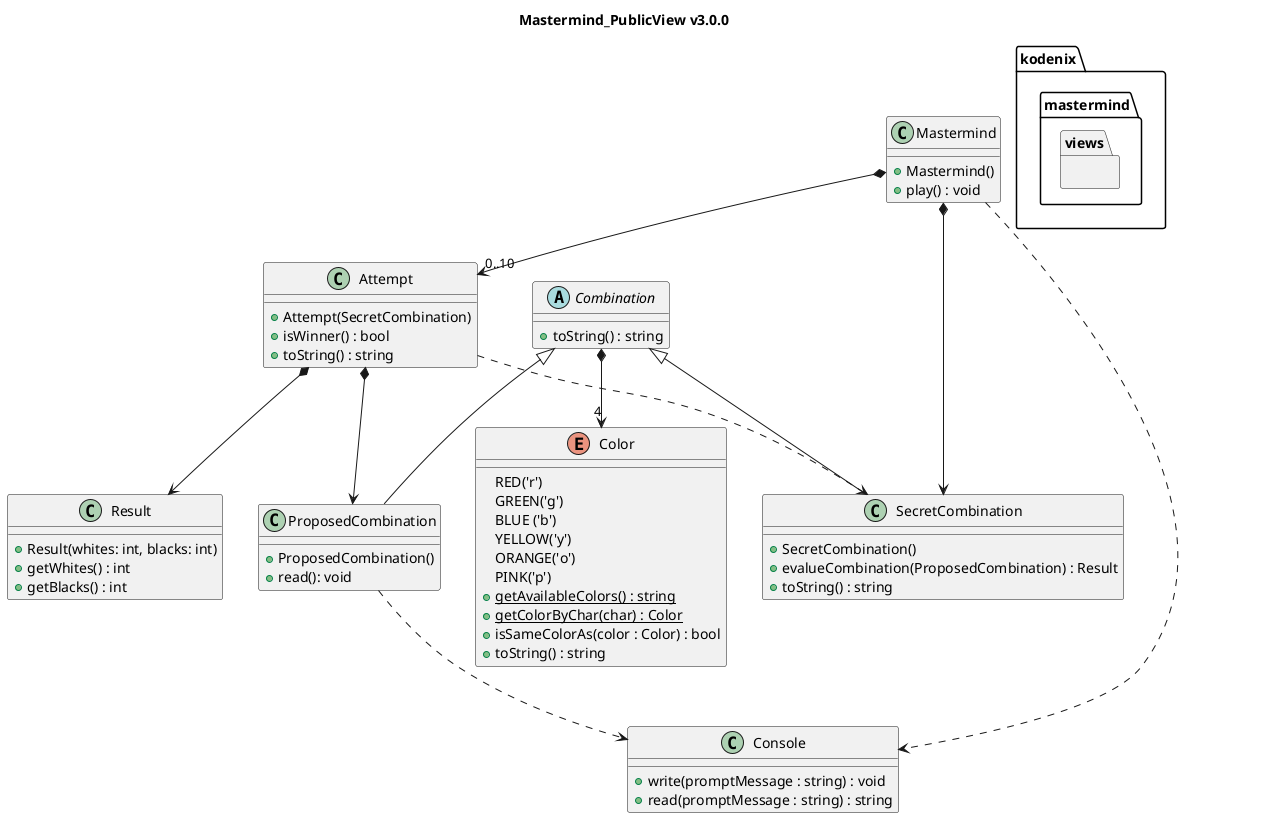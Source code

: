 @startuml Mastermind_PublicView_v3_0_0

title Mastermind_PublicView v3.0.0

package kodenix.mastermind.views { 


    
}


class Mastermind {
    +Mastermind()
    +play() : void
}

class Attempt{
    +Attempt(SecretCombination)
    +isWinner() : bool
    +toString() : string
}


class Result{
    +Result(whites: int, blacks: int)
    +getWhites() : int
    +getBlacks() : int
}

enum Color{
    RED('r')
    GREEN('g')
    BLUE ('b')
    YELLOW('y')
    ORANGE('o')
    PINK('p')
    +{static} getAvailableColors() : string
    +{static} getColorByChar(char) : Color
    +isSameColorAs(color : Color) : bool
    +toString() : string
}

abstract class Combination{
    +toString() : string
}

class SecretCombination{
    +SecretCombination()
    +evalueCombination(ProposedCombination) : Result
    +toString() : string
}

class ProposedCombination{
    +ProposedCombination()
    +read(): void
}

class Console{
    +write(promptMessage : string) : void
    +read(promptMessage : string) : string
}



Mastermind *--> SecretCombination
Mastermind *--> "0..10" Attempt

Combination ^-- SecretCombination
Combination ^-- ProposedCombination
Combination *--> "4" Color

Attempt *--> ProposedCombination
Attempt *--> Result
Attempt ..> SecretCombination

Mastermind ..> Console
ProposedCombination ..> Console

@enduml